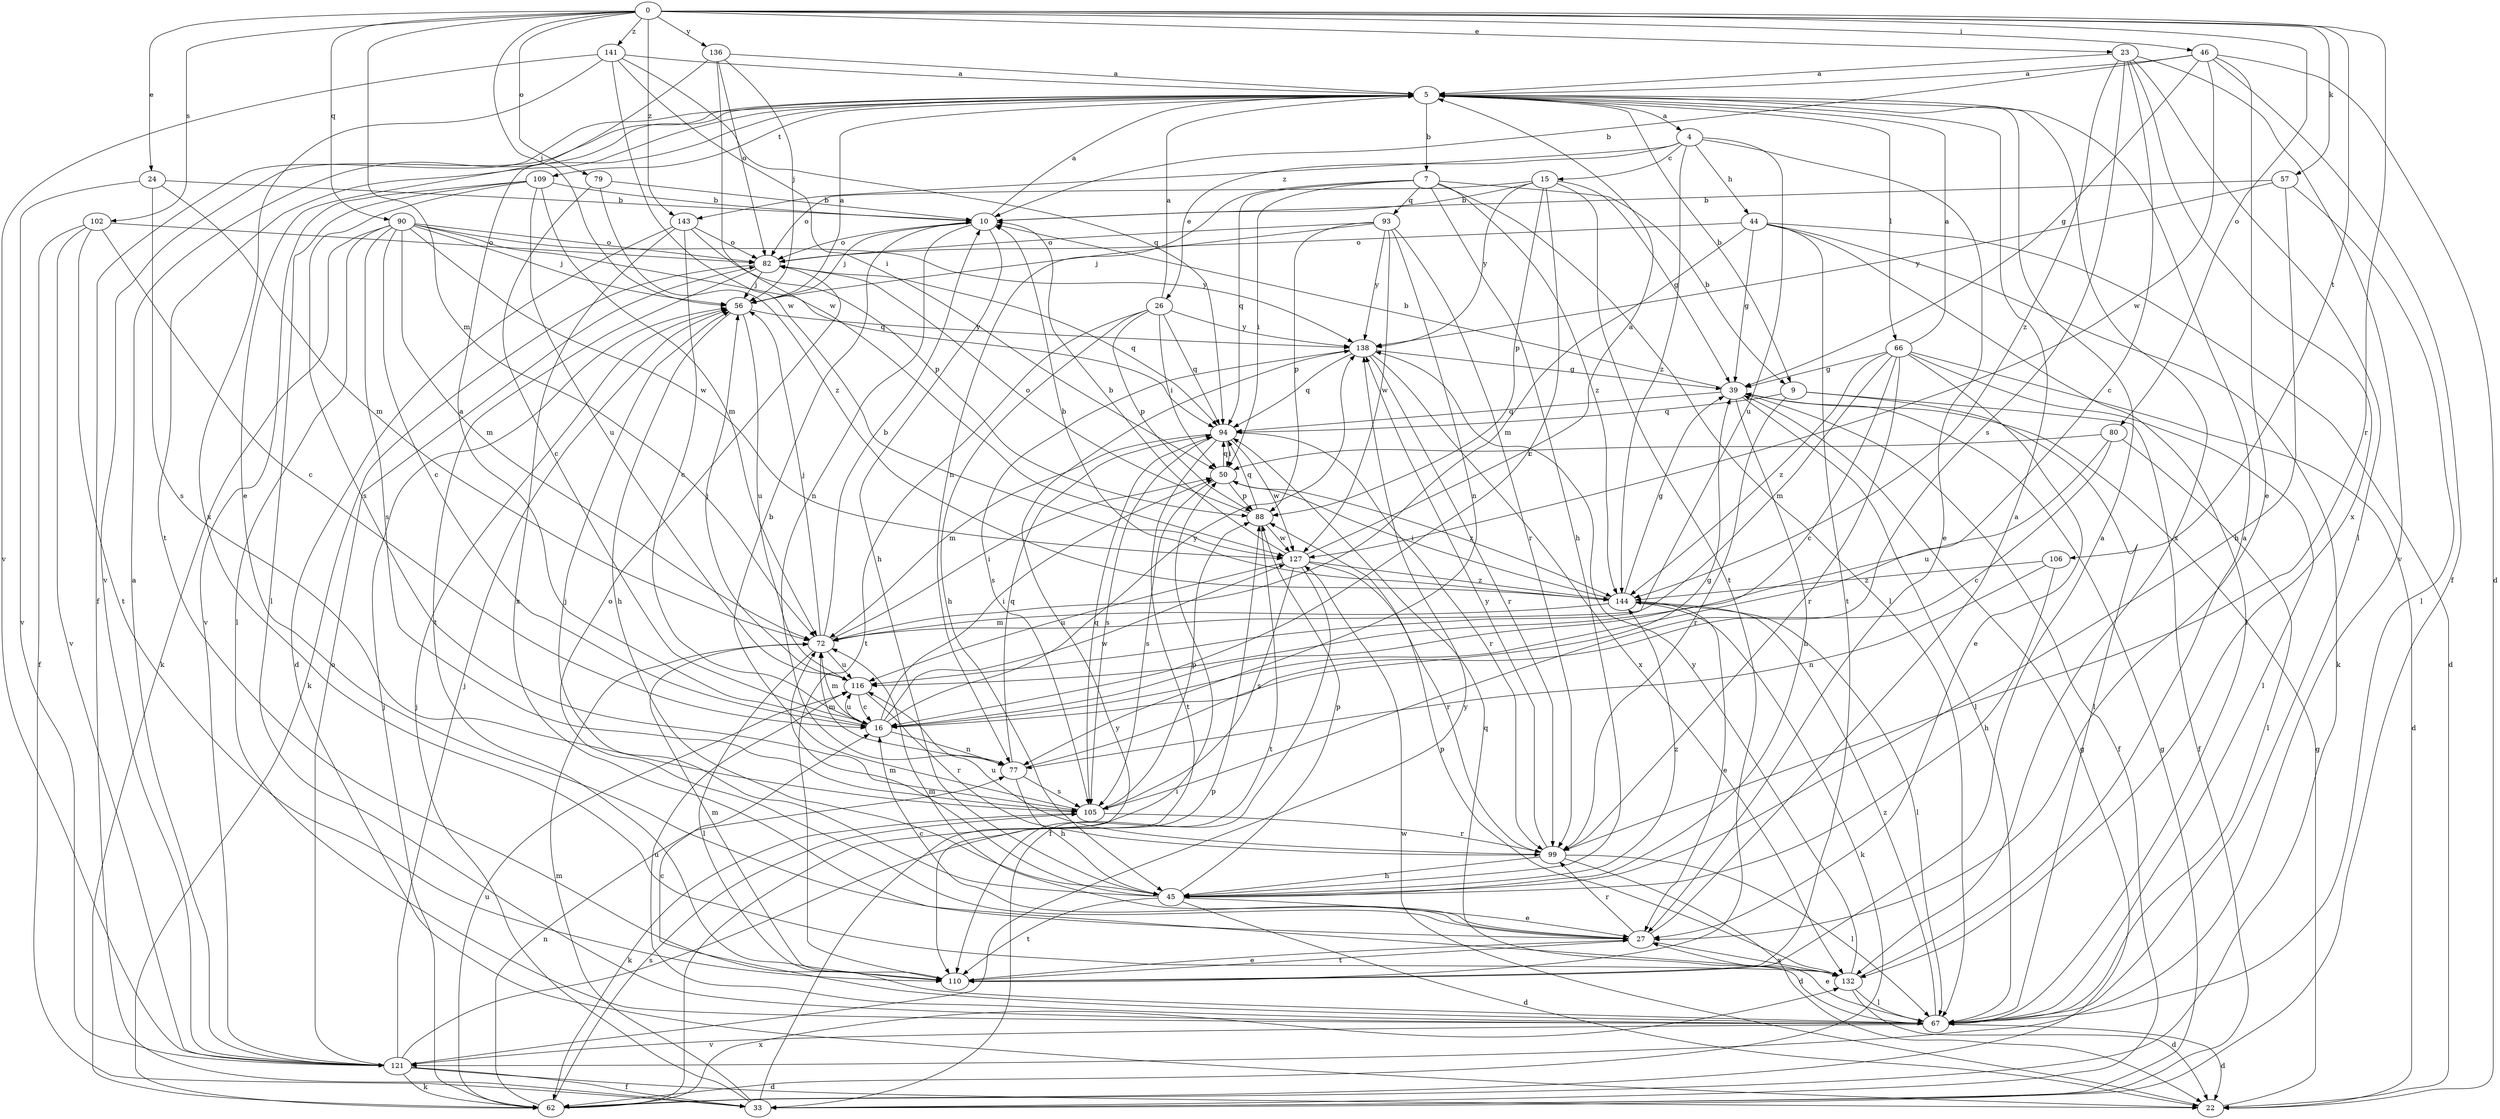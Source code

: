 strict digraph  {
0;
4;
5;
7;
9;
10;
15;
16;
22;
23;
24;
26;
27;
33;
39;
44;
45;
46;
50;
56;
57;
62;
66;
67;
72;
77;
79;
80;
82;
88;
90;
93;
94;
99;
102;
105;
106;
109;
110;
116;
121;
127;
132;
136;
138;
141;
143;
144;
0 -> 23  [label=e];
0 -> 24  [label=e];
0 -> 46  [label=i];
0 -> 56  [label=j];
0 -> 57  [label=k];
0 -> 72  [label=m];
0 -> 79  [label=o];
0 -> 80  [label=o];
0 -> 90  [label=q];
0 -> 99  [label=r];
0 -> 102  [label=s];
0 -> 106  [label=t];
0 -> 136  [label=y];
0 -> 141  [label=z];
0 -> 143  [label=z];
4 -> 15  [label=c];
4 -> 26  [label=e];
4 -> 27  [label=e];
4 -> 44  [label=h];
4 -> 116  [label=u];
4 -> 143  [label=z];
4 -> 144  [label=z];
5 -> 4  [label=a];
5 -> 7  [label=b];
5 -> 9  [label=b];
5 -> 33  [label=f];
5 -> 66  [label=l];
5 -> 109  [label=t];
5 -> 110  [label=t];
5 -> 121  [label=v];
5 -> 132  [label=x];
7 -> 9  [label=b];
7 -> 45  [label=h];
7 -> 50  [label=i];
7 -> 67  [label=l];
7 -> 77  [label=n];
7 -> 93  [label=q];
7 -> 94  [label=q];
7 -> 144  [label=z];
9 -> 33  [label=f];
9 -> 67  [label=l];
9 -> 94  [label=q];
9 -> 99  [label=r];
10 -> 5  [label=a];
10 -> 45  [label=h];
10 -> 56  [label=j];
10 -> 77  [label=n];
10 -> 82  [label=o];
15 -> 10  [label=b];
15 -> 16  [label=c];
15 -> 39  [label=g];
15 -> 82  [label=o];
15 -> 88  [label=p];
15 -> 110  [label=t];
15 -> 138  [label=y];
16 -> 5  [label=a];
16 -> 50  [label=i];
16 -> 72  [label=m];
16 -> 77  [label=n];
16 -> 116  [label=u];
16 -> 127  [label=w];
16 -> 138  [label=y];
22 -> 39  [label=g];
22 -> 127  [label=w];
23 -> 5  [label=a];
23 -> 16  [label=c];
23 -> 67  [label=l];
23 -> 105  [label=s];
23 -> 121  [label=v];
23 -> 132  [label=x];
23 -> 144  [label=z];
24 -> 10  [label=b];
24 -> 72  [label=m];
24 -> 105  [label=s];
24 -> 121  [label=v];
26 -> 5  [label=a];
26 -> 45  [label=h];
26 -> 50  [label=i];
26 -> 88  [label=p];
26 -> 94  [label=q];
26 -> 110  [label=t];
26 -> 138  [label=y];
27 -> 5  [label=a];
27 -> 16  [label=c];
27 -> 72  [label=m];
27 -> 82  [label=o];
27 -> 99  [label=r];
27 -> 110  [label=t];
27 -> 132  [label=x];
33 -> 39  [label=g];
33 -> 56  [label=j];
33 -> 72  [label=m];
33 -> 138  [label=y];
39 -> 10  [label=b];
39 -> 33  [label=f];
39 -> 45  [label=h];
39 -> 67  [label=l];
39 -> 94  [label=q];
44 -> 22  [label=d];
44 -> 39  [label=g];
44 -> 62  [label=k];
44 -> 67  [label=l];
44 -> 72  [label=m];
44 -> 82  [label=o];
44 -> 110  [label=t];
45 -> 22  [label=d];
45 -> 27  [label=e];
45 -> 56  [label=j];
45 -> 72  [label=m];
45 -> 88  [label=p];
45 -> 110  [label=t];
45 -> 144  [label=z];
46 -> 5  [label=a];
46 -> 10  [label=b];
46 -> 22  [label=d];
46 -> 27  [label=e];
46 -> 33  [label=f];
46 -> 39  [label=g];
46 -> 127  [label=w];
50 -> 88  [label=p];
50 -> 94  [label=q];
50 -> 105  [label=s];
50 -> 144  [label=z];
56 -> 5  [label=a];
56 -> 45  [label=h];
56 -> 116  [label=u];
56 -> 138  [label=y];
57 -> 10  [label=b];
57 -> 45  [label=h];
57 -> 67  [label=l];
57 -> 138  [label=y];
62 -> 39  [label=g];
62 -> 50  [label=i];
62 -> 56  [label=j];
62 -> 77  [label=n];
62 -> 105  [label=s];
62 -> 116  [label=u];
62 -> 132  [label=x];
66 -> 5  [label=a];
66 -> 16  [label=c];
66 -> 22  [label=d];
66 -> 27  [label=e];
66 -> 39  [label=g];
66 -> 67  [label=l];
66 -> 72  [label=m];
66 -> 99  [label=r];
66 -> 144  [label=z];
67 -> 16  [label=c];
67 -> 22  [label=d];
67 -> 27  [label=e];
67 -> 94  [label=q];
67 -> 116  [label=u];
67 -> 121  [label=v];
67 -> 144  [label=z];
72 -> 10  [label=b];
72 -> 50  [label=i];
72 -> 56  [label=j];
72 -> 67  [label=l];
72 -> 116  [label=u];
77 -> 39  [label=g];
77 -> 45  [label=h];
77 -> 72  [label=m];
77 -> 94  [label=q];
77 -> 105  [label=s];
79 -> 10  [label=b];
79 -> 16  [label=c];
79 -> 144  [label=z];
80 -> 16  [label=c];
80 -> 50  [label=i];
80 -> 67  [label=l];
80 -> 116  [label=u];
82 -> 56  [label=j];
82 -> 62  [label=k];
82 -> 94  [label=q];
82 -> 110  [label=t];
88 -> 82  [label=o];
88 -> 94  [label=q];
88 -> 110  [label=t];
88 -> 127  [label=w];
90 -> 16  [label=c];
90 -> 56  [label=j];
90 -> 62  [label=k];
90 -> 67  [label=l];
90 -> 72  [label=m];
90 -> 82  [label=o];
90 -> 94  [label=q];
90 -> 105  [label=s];
90 -> 127  [label=w];
90 -> 138  [label=y];
93 -> 56  [label=j];
93 -> 77  [label=n];
93 -> 82  [label=o];
93 -> 88  [label=p];
93 -> 99  [label=r];
93 -> 127  [label=w];
93 -> 138  [label=y];
94 -> 50  [label=i];
94 -> 72  [label=m];
94 -> 99  [label=r];
94 -> 105  [label=s];
94 -> 110  [label=t];
94 -> 127  [label=w];
99 -> 22  [label=d];
99 -> 45  [label=h];
99 -> 67  [label=l];
99 -> 116  [label=u];
99 -> 138  [label=y];
102 -> 16  [label=c];
102 -> 33  [label=f];
102 -> 82  [label=o];
102 -> 110  [label=t];
102 -> 121  [label=v];
105 -> 10  [label=b];
105 -> 62  [label=k];
105 -> 88  [label=p];
105 -> 94  [label=q];
105 -> 99  [label=r];
106 -> 45  [label=h];
106 -> 77  [label=n];
106 -> 144  [label=z];
109 -> 10  [label=b];
109 -> 67  [label=l];
109 -> 72  [label=m];
109 -> 105  [label=s];
109 -> 116  [label=u];
109 -> 121  [label=v];
110 -> 5  [label=a];
110 -> 27  [label=e];
110 -> 72  [label=m];
116 -> 16  [label=c];
116 -> 56  [label=j];
116 -> 99  [label=r];
121 -> 5  [label=a];
121 -> 22  [label=d];
121 -> 33  [label=f];
121 -> 56  [label=j];
121 -> 62  [label=k];
121 -> 82  [label=o];
121 -> 88  [label=p];
121 -> 138  [label=y];
127 -> 5  [label=a];
127 -> 10  [label=b];
127 -> 33  [label=f];
127 -> 99  [label=r];
127 -> 105  [label=s];
127 -> 116  [label=u];
127 -> 144  [label=z];
132 -> 5  [label=a];
132 -> 22  [label=d];
132 -> 67  [label=l];
132 -> 88  [label=p];
132 -> 138  [label=y];
136 -> 5  [label=a];
136 -> 27  [label=e];
136 -> 56  [label=j];
136 -> 82  [label=o];
136 -> 127  [label=w];
138 -> 39  [label=g];
138 -> 94  [label=q];
138 -> 99  [label=r];
138 -> 105  [label=s];
138 -> 132  [label=x];
141 -> 5  [label=a];
141 -> 50  [label=i];
141 -> 94  [label=q];
141 -> 121  [label=v];
141 -> 127  [label=w];
141 -> 132  [label=x];
143 -> 16  [label=c];
143 -> 22  [label=d];
143 -> 82  [label=o];
143 -> 88  [label=p];
143 -> 132  [label=x];
144 -> 10  [label=b];
144 -> 27  [label=e];
144 -> 39  [label=g];
144 -> 50  [label=i];
144 -> 62  [label=k];
144 -> 67  [label=l];
144 -> 72  [label=m];
}
